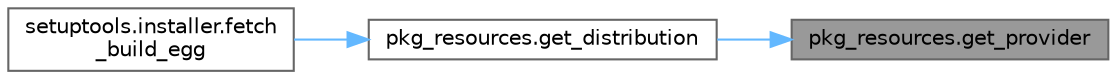 digraph "pkg_resources.get_provider"
{
 // LATEX_PDF_SIZE
  bgcolor="transparent";
  edge [fontname=Helvetica,fontsize=10,labelfontname=Helvetica,labelfontsize=10];
  node [fontname=Helvetica,fontsize=10,shape=box,height=0.2,width=0.4];
  rankdir="RL";
  Node1 [id="Node000001",label="pkg_resources.get_provider",height=0.2,width=0.4,color="gray40", fillcolor="grey60", style="filled", fontcolor="black",tooltip=" "];
  Node1 -> Node2 [id="edge1_Node000001_Node000002",dir="back",color="steelblue1",style="solid",tooltip=" "];
  Node2 [id="Node000002",label="pkg_resources.get_distribution",height=0.2,width=0.4,color="grey40", fillcolor="white", style="filled",URL="$namespacepkg__resources.html#a1b12b6bb1ac1a3c247f0597aa0c520e6",tooltip=" "];
  Node2 -> Node3 [id="edge2_Node000002_Node000003",dir="back",color="steelblue1",style="solid",tooltip=" "];
  Node3 [id="Node000003",label="setuptools.installer.fetch\l_build_egg",height=0.2,width=0.4,color="grey40", fillcolor="white", style="filled",URL="$namespacesetuptools_1_1installer.html#a548b6693311f284144933c8430d464ed",tooltip=" "];
}
